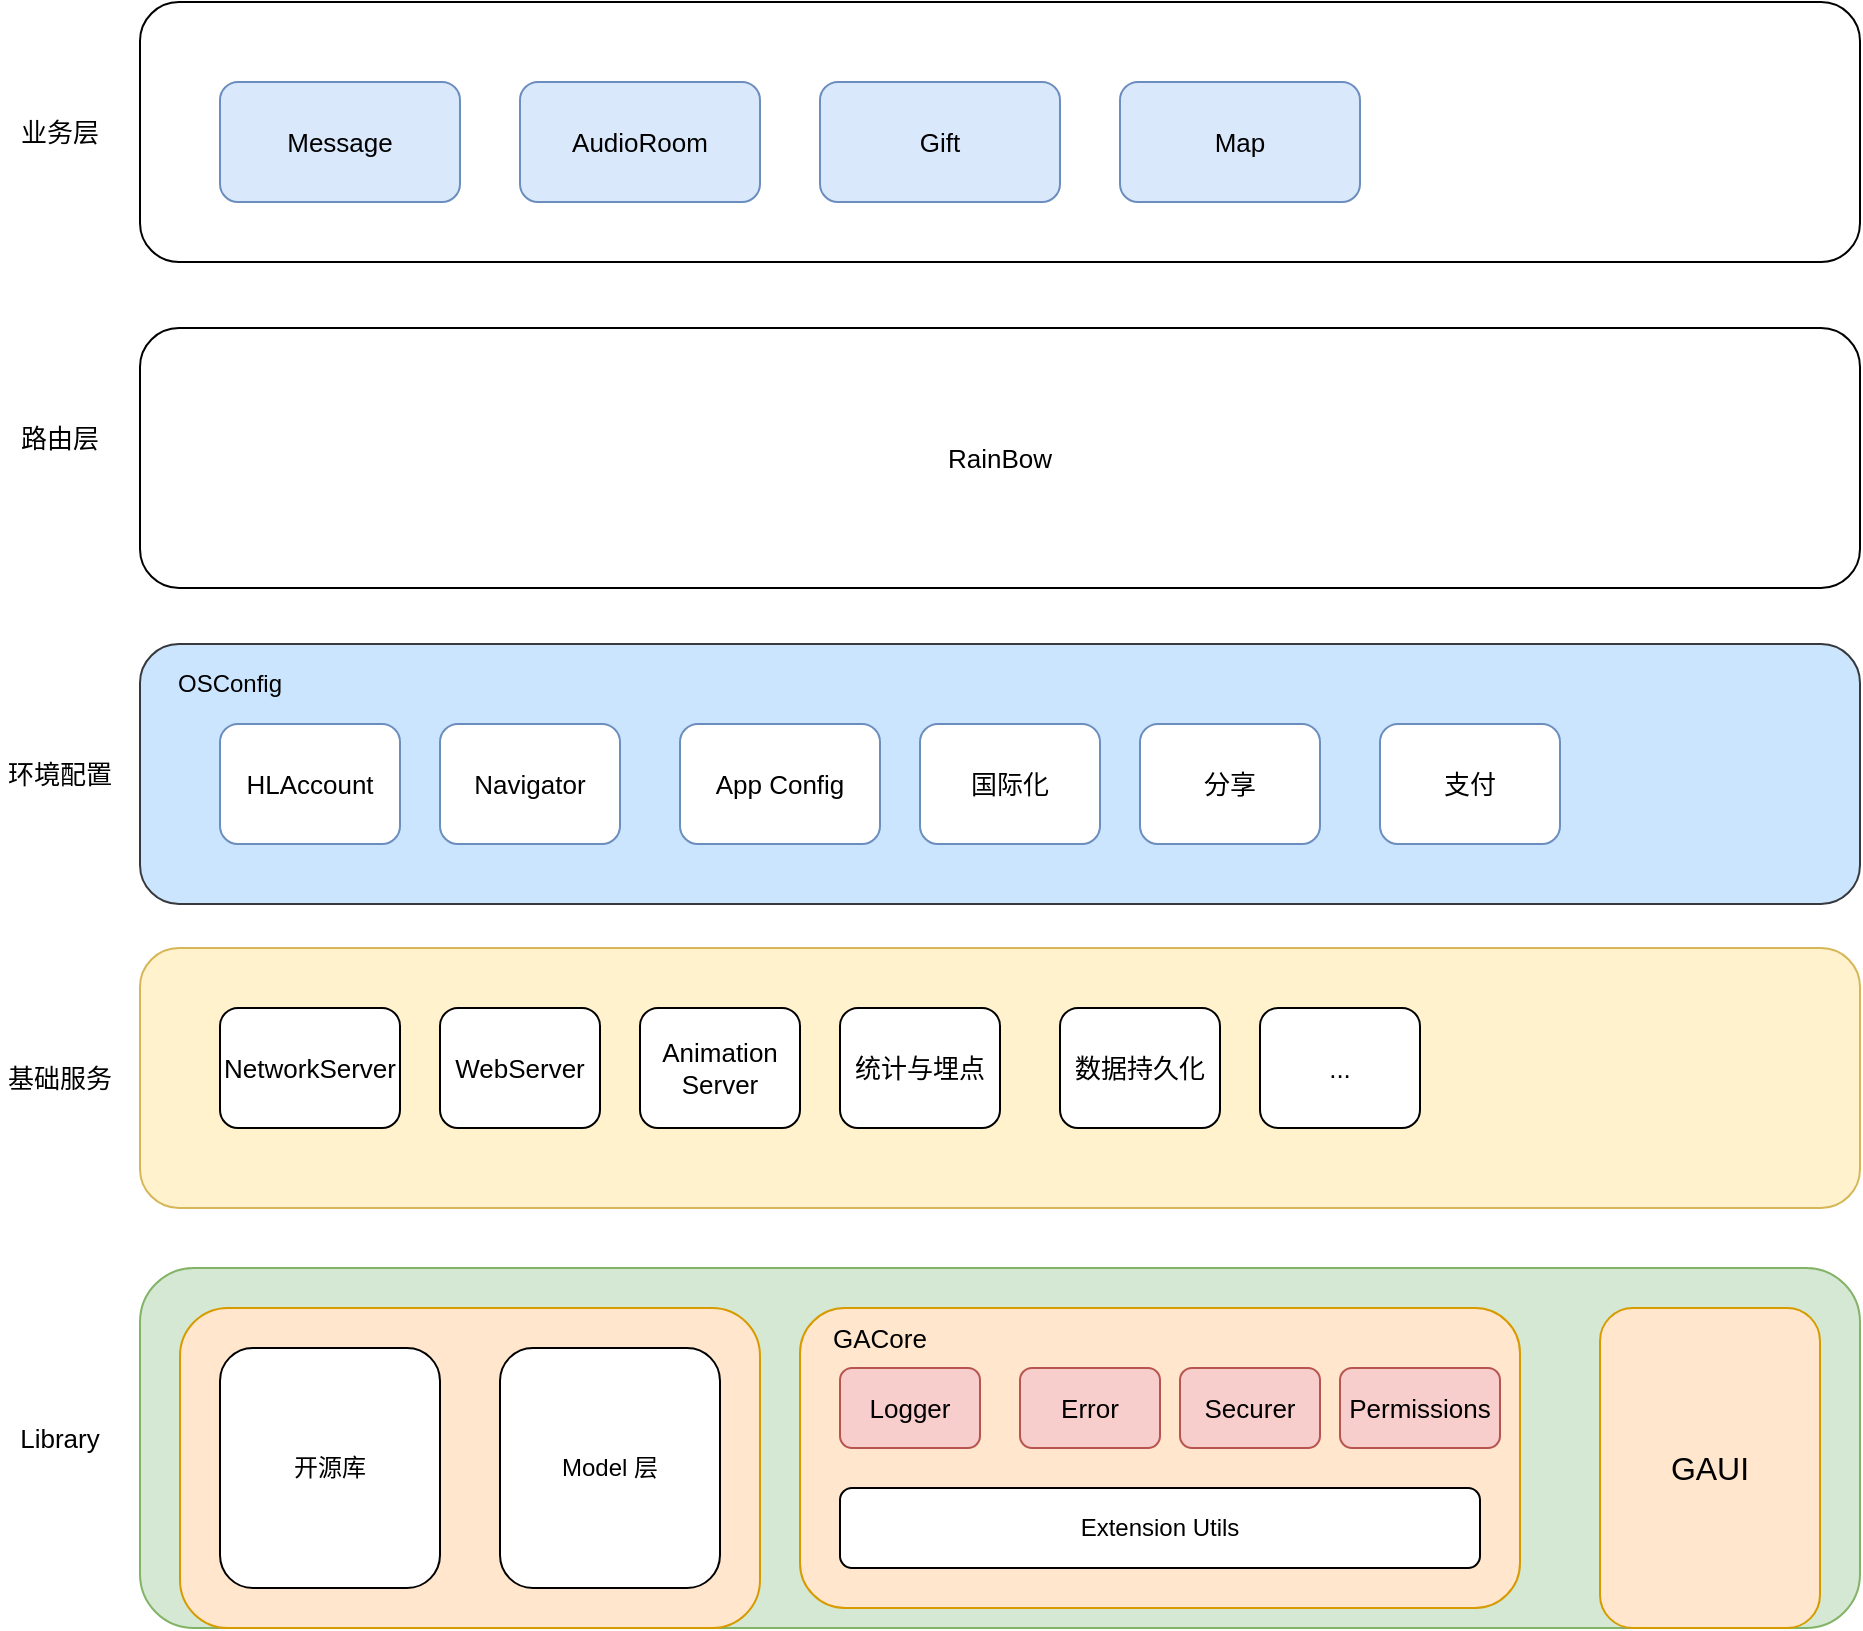 <mxfile version="21.6.3" type="github">
  <diagram name="第 1 页" id="gTYSh5Z5F53LTJaMj2N2">
    <mxGraphModel dx="1402" dy="1015" grid="1" gridSize="10" guides="1" tooltips="1" connect="1" arrows="1" fold="1" page="1" pageScale="1" pageWidth="827" pageHeight="1169" math="0" shadow="0">
      <root>
        <mxCell id="0" />
        <mxCell id="1" parent="0" />
        <mxCell id="ytE6aLvUoZLNm5oAS3VF-1" value="l" style="rounded=1;whiteSpace=wrap;html=1;fillColor=#d5e8d4;strokeColor=#82b366;align=center;verticalAlign=middle;" vertex="1" parent="1">
          <mxGeometry x="350" y="990" width="860" height="180" as="geometry" />
        </mxCell>
        <mxCell id="ytE6aLvUoZLNm5oAS3VF-41" value="" style="group;align=center;verticalAlign=middle;" vertex="1" connectable="0" parent="1">
          <mxGeometry x="280" y="357" width="920" height="130" as="geometry" />
        </mxCell>
        <mxCell id="ytE6aLvUoZLNm5oAS3VF-14" value="" style="rounded=1;whiteSpace=wrap;html=1;align=center;verticalAlign=middle;" vertex="1" parent="ytE6aLvUoZLNm5oAS3VF-41">
          <mxGeometry x="70" width="860" height="130" as="geometry" />
        </mxCell>
        <mxCell id="ytE6aLvUoZLNm5oAS3VF-15" value="业务层" style="text;html=1;strokeColor=none;fillColor=none;align=center;verticalAlign=middle;whiteSpace=wrap;rounded=0;fontSize=13;" vertex="1" parent="ytE6aLvUoZLNm5oAS3VF-41">
          <mxGeometry y="50" width="60" height="30" as="geometry" />
        </mxCell>
        <mxCell id="ytE6aLvUoZLNm5oAS3VF-16" value="Message" style="rounded=1;whiteSpace=wrap;html=1;fontSize=13;strokeColor=#6c8ebf;fillColor=#dae8fc;align=center;verticalAlign=middle;" vertex="1" parent="ytE6aLvUoZLNm5oAS3VF-41">
          <mxGeometry x="110" y="40" width="120" height="60" as="geometry" />
        </mxCell>
        <mxCell id="ytE6aLvUoZLNm5oAS3VF-17" value="AudioRoom" style="rounded=1;whiteSpace=wrap;html=1;fontSize=13;strokeColor=#6c8ebf;fillColor=#dae8fc;align=center;verticalAlign=middle;" vertex="1" parent="ytE6aLvUoZLNm5oAS3VF-41">
          <mxGeometry x="260" y="40" width="120" height="60" as="geometry" />
        </mxCell>
        <mxCell id="ytE6aLvUoZLNm5oAS3VF-18" value="Gift" style="rounded=1;whiteSpace=wrap;html=1;fontSize=13;strokeColor=#6c8ebf;fillColor=#dae8fc;align=center;verticalAlign=middle;" vertex="1" parent="ytE6aLvUoZLNm5oAS3VF-41">
          <mxGeometry x="410" y="40" width="120" height="60" as="geometry" />
        </mxCell>
        <mxCell id="ytE6aLvUoZLNm5oAS3VF-21" value="Map" style="rounded=1;whiteSpace=wrap;html=1;fontSize=13;strokeColor=#6c8ebf;fillColor=#dae8fc;align=center;verticalAlign=middle;" vertex="1" parent="ytE6aLvUoZLNm5oAS3VF-41">
          <mxGeometry x="560" y="40" width="120" height="60" as="geometry" />
        </mxCell>
        <mxCell id="ytE6aLvUoZLNm5oAS3VF-42" value="" style="group;align=center;verticalAlign=middle;" vertex="1" connectable="0" parent="1">
          <mxGeometry x="280" y="678" width="930" height="130" as="geometry" />
        </mxCell>
        <mxCell id="ytE6aLvUoZLNm5oAS3VF-8" value="" style="rounded=1;whiteSpace=wrap;html=1;fillColor=#cce5ff;strokeColor=#36393d;align=center;verticalAlign=middle;" vertex="1" parent="ytE6aLvUoZLNm5oAS3VF-42">
          <mxGeometry x="70" width="860" height="130" as="geometry" />
        </mxCell>
        <mxCell id="ytE6aLvUoZLNm5oAS3VF-9" value="环境配置" style="text;html=1;strokeColor=none;fillColor=none;align=center;verticalAlign=middle;whiteSpace=wrap;rounded=0;fontSize=13;" vertex="1" parent="ytE6aLvUoZLNm5oAS3VF-42">
          <mxGeometry y="50" width="60" height="30" as="geometry" />
        </mxCell>
        <mxCell id="ytE6aLvUoZLNm5oAS3VF-10" value="HLAccount" style="rounded=1;whiteSpace=wrap;html=1;fontSize=13;strokeColor=#6c8ebf;fillColor=#FFFFFF;align=center;verticalAlign=middle;" vertex="1" parent="ytE6aLvUoZLNm5oAS3VF-42">
          <mxGeometry x="110" y="40" width="90" height="60" as="geometry" />
        </mxCell>
        <mxCell id="ytE6aLvUoZLNm5oAS3VF-11" value="国际化" style="rounded=1;whiteSpace=wrap;html=1;fontSize=13;strokeColor=#6c8ebf;fillColor=#FFFFFF;align=center;verticalAlign=middle;" vertex="1" parent="ytE6aLvUoZLNm5oAS3VF-42">
          <mxGeometry x="460" y="40" width="90" height="60" as="geometry" />
        </mxCell>
        <mxCell id="ytE6aLvUoZLNm5oAS3VF-12" value="Navigator" style="rounded=1;whiteSpace=wrap;html=1;fontSize=13;strokeColor=#6c8ebf;fillColor=#FFFFFF;align=center;verticalAlign=middle;" vertex="1" parent="ytE6aLvUoZLNm5oAS3VF-42">
          <mxGeometry x="220" y="40" width="90" height="60" as="geometry" />
        </mxCell>
        <mxCell id="ytE6aLvUoZLNm5oAS3VF-13" value="App Config" style="rounded=1;whiteSpace=wrap;html=1;fontSize=13;strokeColor=#6c8ebf;fillColor=#FFFFFF;align=center;verticalAlign=middle;" vertex="1" parent="ytE6aLvUoZLNm5oAS3VF-42">
          <mxGeometry x="340" y="40" width="100" height="60" as="geometry" />
        </mxCell>
        <mxCell id="ytE6aLvUoZLNm5oAS3VF-22" value="OSConfig" style="text;html=1;strokeColor=none;fillColor=none;align=center;verticalAlign=middle;whiteSpace=wrap;rounded=0;" vertex="1" parent="ytE6aLvUoZLNm5oAS3VF-42">
          <mxGeometry x="70" y="10" width="90" height="20" as="geometry" />
        </mxCell>
        <mxCell id="ytE6aLvUoZLNm5oAS3VF-39" value="分享" style="rounded=1;whiteSpace=wrap;html=1;fontSize=13;strokeColor=#6c8ebf;fillColor=#FFFFFF;align=center;verticalAlign=middle;" vertex="1" parent="ytE6aLvUoZLNm5oAS3VF-42">
          <mxGeometry x="570" y="40" width="90" height="60" as="geometry" />
        </mxCell>
        <mxCell id="ytE6aLvUoZLNm5oAS3VF-40" value="支付" style="rounded=1;whiteSpace=wrap;html=1;fontSize=13;strokeColor=#6c8ebf;fillColor=#FFFFFF;align=center;verticalAlign=middle;" vertex="1" parent="ytE6aLvUoZLNm5oAS3VF-42">
          <mxGeometry x="690" y="40" width="90" height="60" as="geometry" />
        </mxCell>
        <mxCell id="ytE6aLvUoZLNm5oAS3VF-43" value="" style="group;align=center;verticalAlign=middle;" vertex="1" connectable="0" parent="1">
          <mxGeometry x="280" y="830" width="930" height="130" as="geometry" />
        </mxCell>
        <mxCell id="ytE6aLvUoZLNm5oAS3VF-2" value="" style="rounded=1;whiteSpace=wrap;html=1;fillColor=#fff2cc;strokeColor=#d6b656;align=center;verticalAlign=middle;" vertex="1" parent="ytE6aLvUoZLNm5oAS3VF-43">
          <mxGeometry x="70" width="860" height="130" as="geometry" />
        </mxCell>
        <mxCell id="ytE6aLvUoZLNm5oAS3VF-3" value="NetworkServer" style="rounded=1;whiteSpace=wrap;html=1;fontSize=13;strokeColor=default;align=center;verticalAlign=middle;" vertex="1" parent="ytE6aLvUoZLNm5oAS3VF-43">
          <mxGeometry x="110" y="30" width="90" height="60" as="geometry" />
        </mxCell>
        <mxCell id="ytE6aLvUoZLNm5oAS3VF-4" value="WebServer" style="rounded=1;whiteSpace=wrap;html=1;fontSize=13;strokeColor=default;align=center;verticalAlign=middle;" vertex="1" parent="ytE6aLvUoZLNm5oAS3VF-43">
          <mxGeometry x="220" y="30" width="80" height="60" as="geometry" />
        </mxCell>
        <mxCell id="ytE6aLvUoZLNm5oAS3VF-5" value="Animation&lt;br&gt;Server" style="rounded=1;whiteSpace=wrap;html=1;fontSize=13;strokeColor=default;align=center;verticalAlign=middle;" vertex="1" parent="ytE6aLvUoZLNm5oAS3VF-43">
          <mxGeometry x="320" y="30" width="80" height="60" as="geometry" />
        </mxCell>
        <mxCell id="ytE6aLvUoZLNm5oAS3VF-6" value="统计与埋点" style="rounded=1;whiteSpace=wrap;html=1;fontSize=13;strokeColor=default;align=center;verticalAlign=middle;" vertex="1" parent="ytE6aLvUoZLNm5oAS3VF-43">
          <mxGeometry x="420" y="30" width="80" height="60" as="geometry" />
        </mxCell>
        <mxCell id="ytE6aLvUoZLNm5oAS3VF-7" value="基础服务" style="text;html=1;strokeColor=none;fillColor=none;align=center;verticalAlign=middle;whiteSpace=wrap;rounded=0;fontSize=13;" vertex="1" parent="ytE6aLvUoZLNm5oAS3VF-43">
          <mxGeometry y="50" width="60" height="30" as="geometry" />
        </mxCell>
        <mxCell id="ytE6aLvUoZLNm5oAS3VF-20" value="数据持久化" style="rounded=1;whiteSpace=wrap;html=1;fontSize=13;strokeColor=default;align=center;verticalAlign=middle;" vertex="1" parent="ytE6aLvUoZLNm5oAS3VF-43">
          <mxGeometry x="530" y="30" width="80" height="60" as="geometry" />
        </mxCell>
        <mxCell id="ytE6aLvUoZLNm5oAS3VF-28" value="..." style="rounded=1;whiteSpace=wrap;html=1;fontSize=13;strokeColor=default;align=center;verticalAlign=middle;" vertex="1" parent="ytE6aLvUoZLNm5oAS3VF-43">
          <mxGeometry x="630" y="30" width="80" height="60" as="geometry" />
        </mxCell>
        <mxCell id="ytE6aLvUoZLNm5oAS3VF-44" value="" style="group;align=center;verticalAlign=middle;" vertex="1" connectable="0" parent="1">
          <mxGeometry x="280" y="1010" width="910" height="160" as="geometry" />
        </mxCell>
        <mxCell id="ytE6aLvUoZLNm5oAS3VF-19" value="Library" style="text;html=1;strokeColor=none;fillColor=none;align=center;verticalAlign=middle;whiteSpace=wrap;rounded=0;fontSize=13;" vertex="1" parent="ytE6aLvUoZLNm5oAS3VF-44">
          <mxGeometry y="50" width="60" height="30" as="geometry" />
        </mxCell>
        <mxCell id="ytE6aLvUoZLNm5oAS3VF-23" value="" style="group;align=center;verticalAlign=middle;" vertex="1" connectable="0" parent="ytE6aLvUoZLNm5oAS3VF-44">
          <mxGeometry x="90" width="290" height="160" as="geometry" />
        </mxCell>
        <mxCell id="ytE6aLvUoZLNm5oAS3VF-24" value="" style="group;align=center;verticalAlign=middle;" vertex="1" connectable="0" parent="ytE6aLvUoZLNm5oAS3VF-23">
          <mxGeometry width="290" height="160" as="geometry" />
        </mxCell>
        <mxCell id="ytE6aLvUoZLNm5oAS3VF-25" value="" style="rounded=1;whiteSpace=wrap;html=1;fontSize=16;strokeColor=#d79b00;fillColor=#ffe6cc;align=center;verticalAlign=middle;" vertex="1" parent="ytE6aLvUoZLNm5oAS3VF-24">
          <mxGeometry width="290" height="160" as="geometry" />
        </mxCell>
        <mxCell id="ytE6aLvUoZLNm5oAS3VF-26" value="开源库" style="rounded=1;whiteSpace=wrap;html=1;align=center;verticalAlign=middle;" vertex="1" parent="ytE6aLvUoZLNm5oAS3VF-24">
          <mxGeometry x="20" y="20" width="110" height="120" as="geometry" />
        </mxCell>
        <mxCell id="ytE6aLvUoZLNm5oAS3VF-27" value="Model 层" style="rounded=1;whiteSpace=wrap;html=1;align=center;verticalAlign=middle;" vertex="1" parent="ytE6aLvUoZLNm5oAS3VF-24">
          <mxGeometry x="160" y="20" width="110" height="120" as="geometry" />
        </mxCell>
        <mxCell id="ytE6aLvUoZLNm5oAS3VF-29" value="" style="group;align=center;verticalAlign=middle;" vertex="1" connectable="0" parent="ytE6aLvUoZLNm5oAS3VF-44">
          <mxGeometry x="800" width="110" height="160" as="geometry" />
        </mxCell>
        <mxCell id="ytE6aLvUoZLNm5oAS3VF-30" value="GAUI" style="rounded=1;whiteSpace=wrap;html=1;fontSize=16;strokeColor=#d79b00;fillColor=#ffe6cc;align=center;verticalAlign=middle;" vertex="1" parent="ytE6aLvUoZLNm5oAS3VF-29">
          <mxGeometry width="110" height="160" as="geometry" />
        </mxCell>
        <mxCell id="ytE6aLvUoZLNm5oAS3VF-31" value="" style="group;align=center;verticalAlign=middle;" vertex="1" connectable="0" parent="ytE6aLvUoZLNm5oAS3VF-44">
          <mxGeometry x="400" width="360" height="150" as="geometry" />
        </mxCell>
        <mxCell id="ytE6aLvUoZLNm5oAS3VF-32" value="" style="rounded=1;whiteSpace=wrap;html=1;fontSize=16;strokeColor=#d79b00;fillColor=#ffe6cc;align=center;verticalAlign=middle;" vertex="1" parent="ytE6aLvUoZLNm5oAS3VF-31">
          <mxGeometry width="360" height="150" as="geometry" />
        </mxCell>
        <mxCell id="ytE6aLvUoZLNm5oAS3VF-33" value="GACore" style="text;html=1;strokeColor=none;fillColor=none;align=center;verticalAlign=middle;whiteSpace=wrap;rounded=0;fontSize=13;" vertex="1" parent="ytE6aLvUoZLNm5oAS3VF-31">
          <mxGeometry x="10" width="60" height="30" as="geometry" />
        </mxCell>
        <mxCell id="ytE6aLvUoZLNm5oAS3VF-34" value="Extension Utils" style="rounded=1;whiteSpace=wrap;html=1;align=center;verticalAlign=middle;" vertex="1" parent="ytE6aLvUoZLNm5oAS3VF-31">
          <mxGeometry x="20" y="90" width="320" height="40" as="geometry" />
        </mxCell>
        <mxCell id="ytE6aLvUoZLNm5oAS3VF-35" value="Error" style="rounded=1;whiteSpace=wrap;html=1;fontSize=13;strokeColor=#b85450;fillColor=#f8cecc;flipH=0;align=center;verticalAlign=middle;" vertex="1" parent="ytE6aLvUoZLNm5oAS3VF-31">
          <mxGeometry x="110" y="30" width="70" height="40" as="geometry" />
        </mxCell>
        <mxCell id="ytE6aLvUoZLNm5oAS3VF-36" value="Logger" style="rounded=1;whiteSpace=wrap;html=1;fontSize=13;strokeColor=#b85450;fillColor=#f8cecc;flipH=0;align=center;verticalAlign=middle;" vertex="1" parent="ytE6aLvUoZLNm5oAS3VF-31">
          <mxGeometry x="20" y="30" width="70" height="40" as="geometry" />
        </mxCell>
        <mxCell id="ytE6aLvUoZLNm5oAS3VF-37" value="Securer" style="rounded=1;whiteSpace=wrap;html=1;fontSize=13;strokeColor=#b85450;fillColor=#f8cecc;flipH=0;align=center;verticalAlign=middle;" vertex="1" parent="ytE6aLvUoZLNm5oAS3VF-31">
          <mxGeometry x="190" y="30" width="70" height="40" as="geometry" />
        </mxCell>
        <mxCell id="ytE6aLvUoZLNm5oAS3VF-38" value="Permissions" style="rounded=1;whiteSpace=wrap;html=1;fontSize=13;strokeColor=#b85450;fillColor=#f8cecc;flipH=0;align=center;verticalAlign=middle;" vertex="1" parent="ytE6aLvUoZLNm5oAS3VF-31">
          <mxGeometry x="270" y="30" width="80" height="40" as="geometry" />
        </mxCell>
        <mxCell id="ytE6aLvUoZLNm5oAS3VF-46" value="RainBow" style="rounded=1;whiteSpace=wrap;html=1;fontSize=13;align=center;verticalAlign=middle;" vertex="1" parent="1">
          <mxGeometry x="350" y="520" width="860" height="130" as="geometry" />
        </mxCell>
        <mxCell id="ytE6aLvUoZLNm5oAS3VF-47" value="路由层" style="text;html=1;strokeColor=none;fillColor=none;align=center;verticalAlign=middle;whiteSpace=wrap;rounded=0;fontSize=13;" vertex="1" parent="1">
          <mxGeometry x="280" y="560" width="60" height="30" as="geometry" />
        </mxCell>
      </root>
    </mxGraphModel>
  </diagram>
</mxfile>
